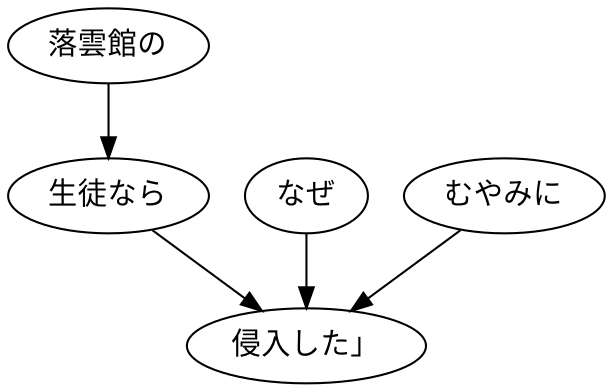 digraph graph5147 {
	node0 [label="落雲館の"];
	node1 [label="生徒なら"];
	node2 [label="なぜ"];
	node3 [label="むやみに"];
	node4 [label="侵入した」"];
	node0 -> node1;
	node1 -> node4;
	node2 -> node4;
	node3 -> node4;
}
